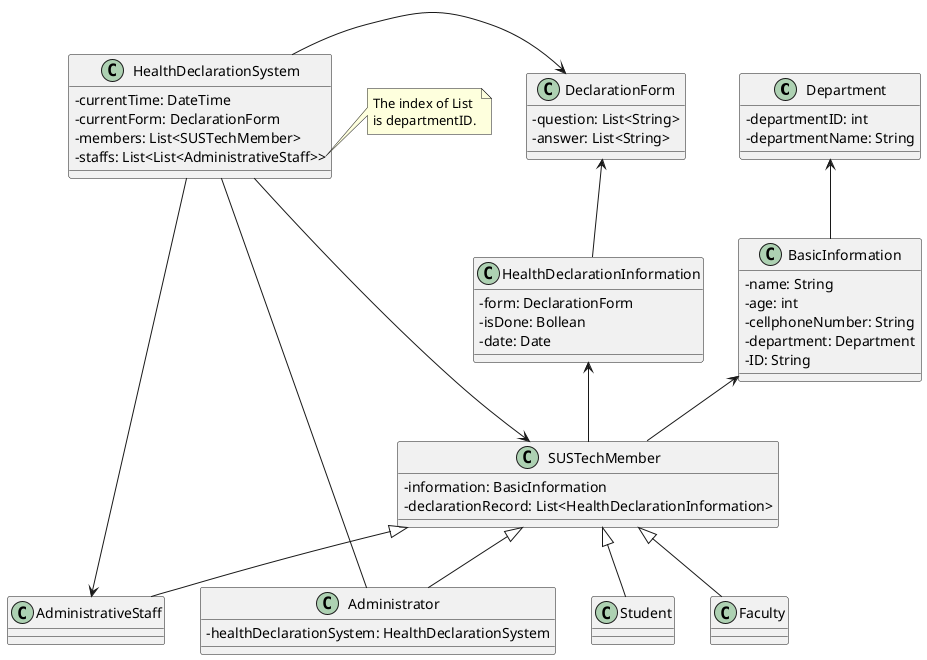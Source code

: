 @startuml

skinparam classAttributeIconSize 0

class Department{
    -departmentID: int
    -departmentName: String
}

class BasicInformation{
    -name: String
    -age: int
    -cellphoneNumber: String
    -department: Department
    -ID: String
}

class DeclarationForm{
    -question: List<String>
    -answer: List<String>
}

class HealthDeclarationInformation{
    -form: DeclarationForm
    -isDone: Bollean
    -date: Date
}

class SUSTechMember{
    -information: BasicInformation
    -declarationRecord: List<HealthDeclarationInformation>
}

class Student{

}

class Faculty{

}

class AdministrativeStaff{

}

class Administrator{
    -healthDeclarationSystem: HealthDeclarationSystem
}

class HealthDeclarationSystem{
    -currentTime: DateTime
    -currentForm: DeclarationForm
    -members: List<SUSTechMember>
    -staffs: List<List<AdministrativeStaff>>
}

note right of HealthDeclarationSystem::staffs
    The index of List 
    is departmentID.
end note

DeclarationForm <-- HealthDeclarationInformation
BasicInformation <-- SUSTechMember
HealthDeclarationInformation <-- SUSTechMember
Department <-- BasicInformation
SUSTechMember <|-- Student
SUSTechMember <|-- Faculty
SUSTechMember <|-- AdministrativeStaff
SUSTechMember <|-- Administrator
HealthDeclarationSystem -- Administrator
HealthDeclarationSystem --> SUSTechMember
HealthDeclarationSystem -->AdministrativeStaff
HealthDeclarationSystem -> DeclarationForm

@enduml